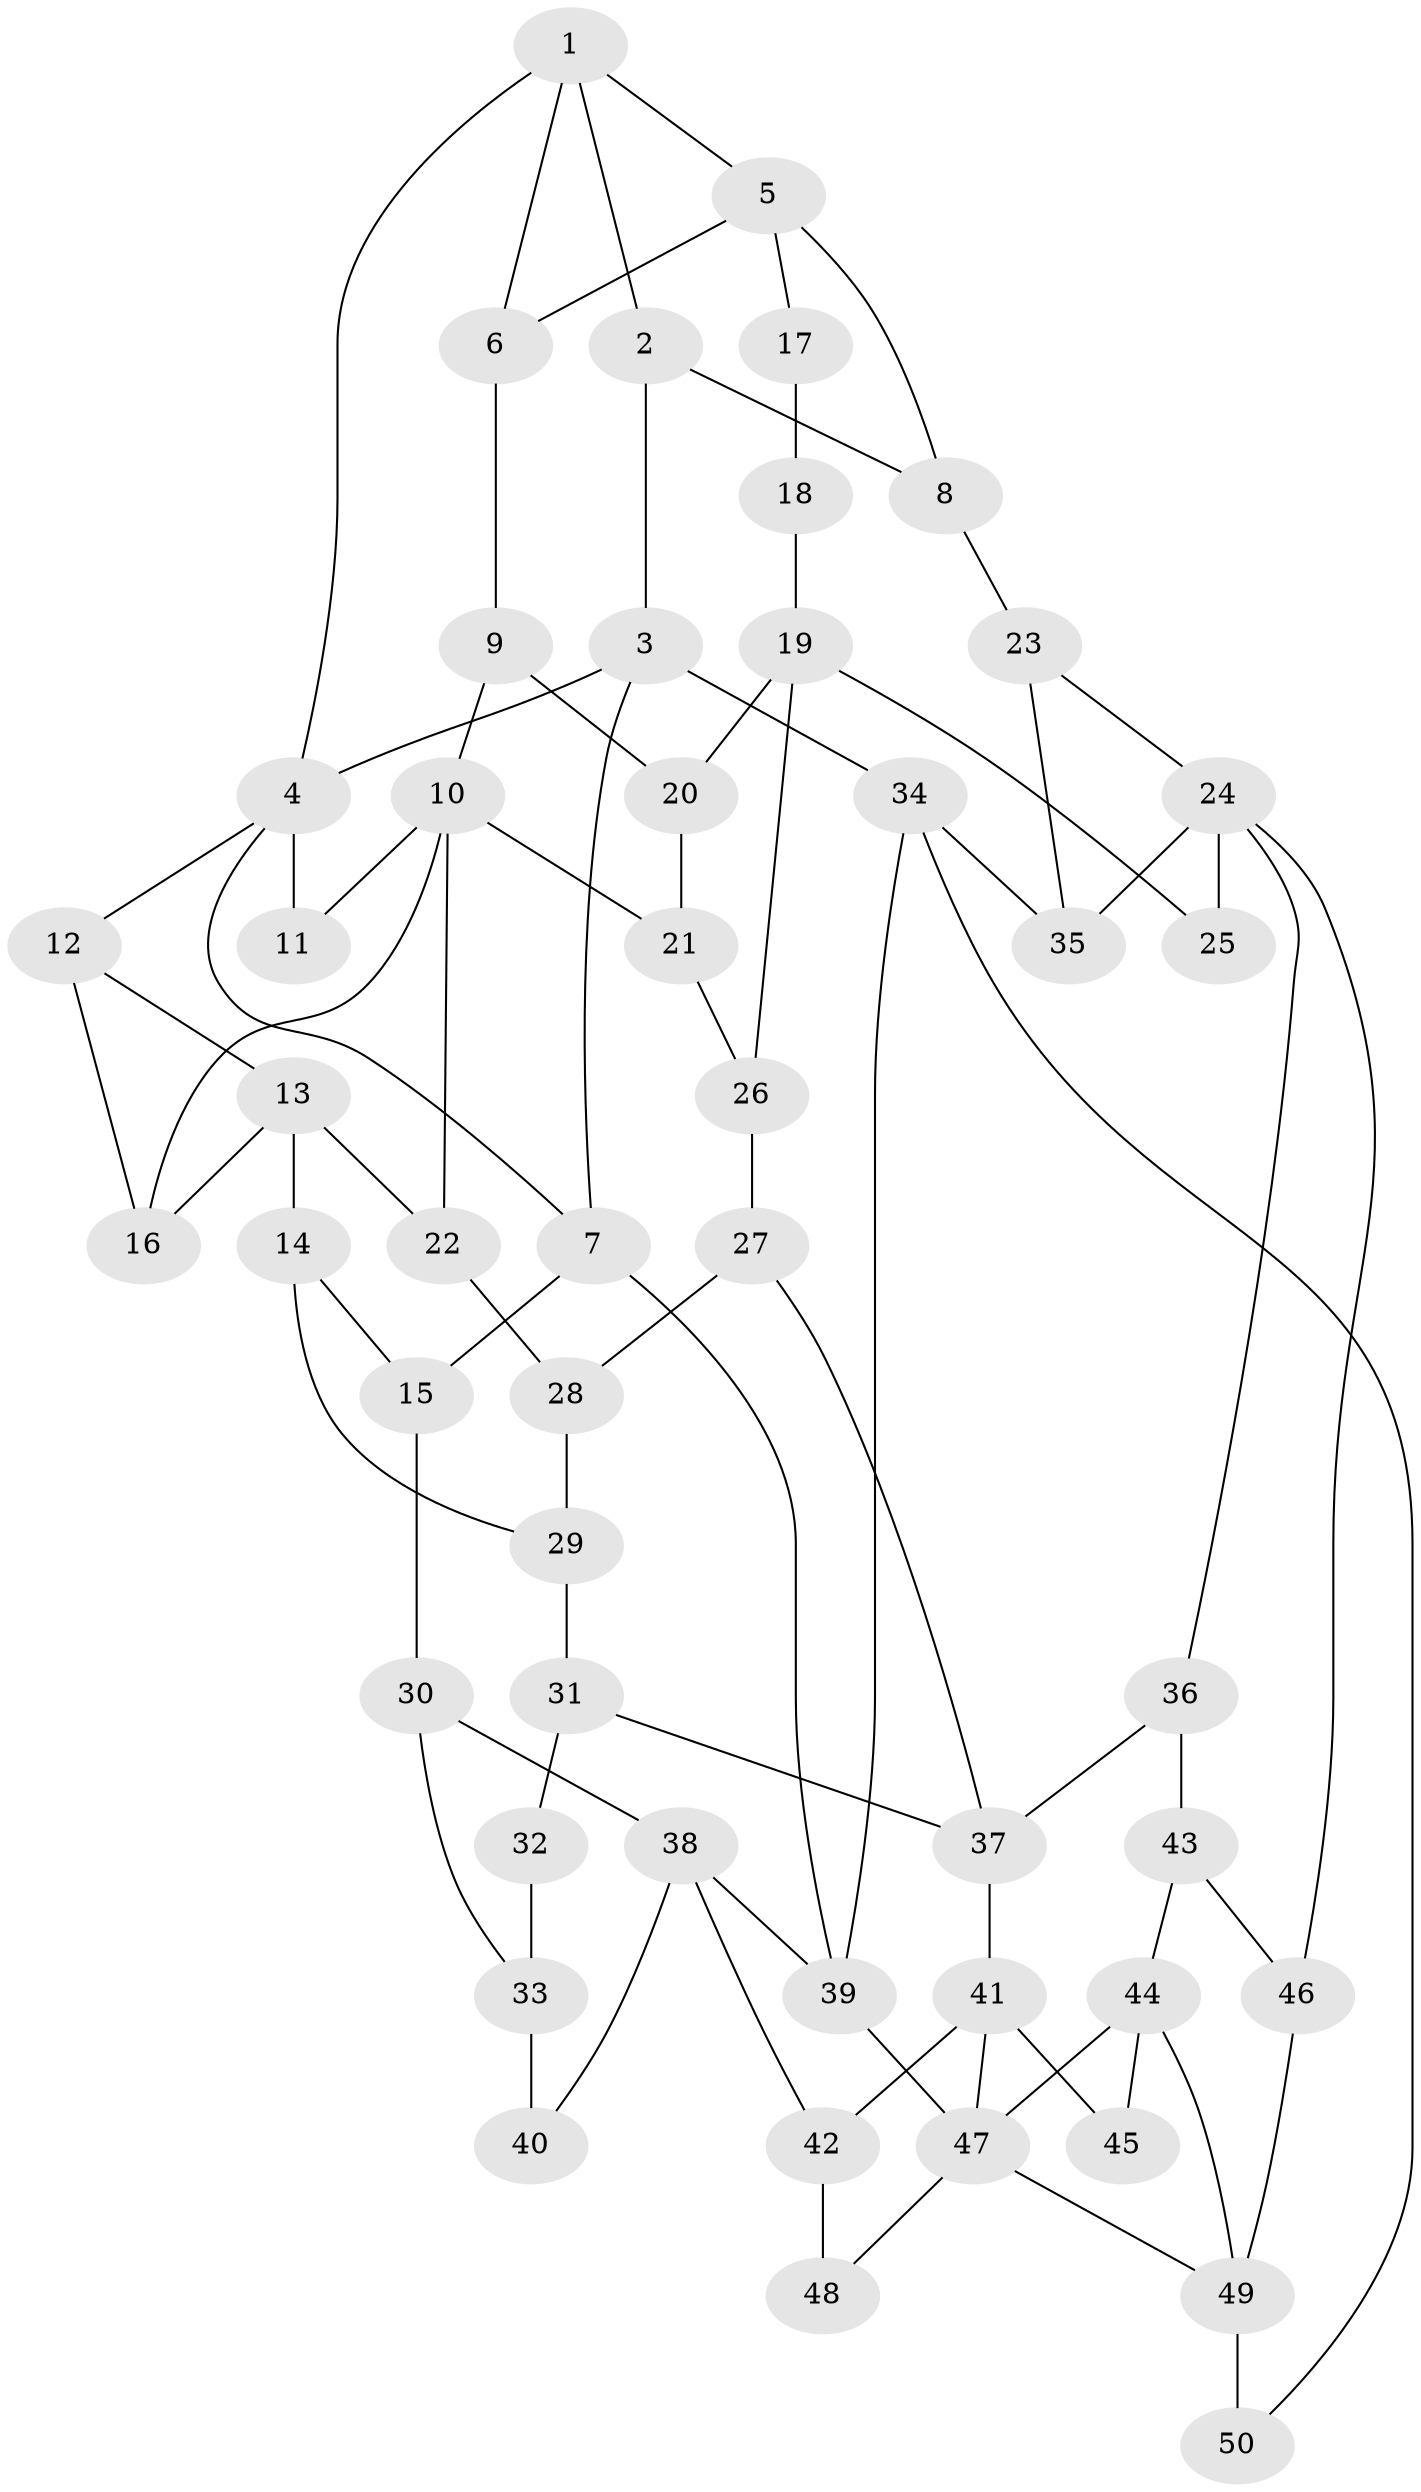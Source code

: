 // original degree distribution, {3: 0.02, 4: 0.24, 5: 0.52, 6: 0.22}
// Generated by graph-tools (version 1.1) at 2025/38/03/09/25 02:38:35]
// undirected, 50 vertices, 81 edges
graph export_dot {
graph [start="1"]
  node [color=gray90,style=filled];
  1;
  2;
  3;
  4;
  5;
  6;
  7;
  8;
  9;
  10;
  11;
  12;
  13;
  14;
  15;
  16;
  17;
  18;
  19;
  20;
  21;
  22;
  23;
  24;
  25;
  26;
  27;
  28;
  29;
  30;
  31;
  32;
  33;
  34;
  35;
  36;
  37;
  38;
  39;
  40;
  41;
  42;
  43;
  44;
  45;
  46;
  47;
  48;
  49;
  50;
  1 -- 2 [weight=1.0];
  1 -- 4 [weight=1.0];
  1 -- 5 [weight=1.0];
  1 -- 6 [weight=1.0];
  2 -- 3 [weight=1.0];
  2 -- 8 [weight=1.0];
  3 -- 4 [weight=1.0];
  3 -- 7 [weight=1.0];
  3 -- 34 [weight=1.0];
  4 -- 7 [weight=1.0];
  4 -- 11 [weight=1.0];
  4 -- 12 [weight=1.0];
  5 -- 6 [weight=2.0];
  5 -- 8 [weight=1.0];
  5 -- 17 [weight=2.0];
  6 -- 9 [weight=1.0];
  7 -- 15 [weight=2.0];
  7 -- 39 [weight=1.0];
  8 -- 23 [weight=1.0];
  9 -- 10 [weight=1.0];
  9 -- 20 [weight=1.0];
  10 -- 11 [weight=2.0];
  10 -- 16 [weight=1.0];
  10 -- 21 [weight=1.0];
  10 -- 22 [weight=1.0];
  12 -- 13 [weight=1.0];
  12 -- 16 [weight=1.0];
  13 -- 14 [weight=2.0];
  13 -- 16 [weight=1.0];
  13 -- 22 [weight=2.0];
  14 -- 15 [weight=2.0];
  14 -- 29 [weight=1.0];
  15 -- 30 [weight=2.0];
  17 -- 18 [weight=1.0];
  18 -- 19 [weight=2.0];
  19 -- 20 [weight=1.0];
  19 -- 25 [weight=2.0];
  19 -- 26 [weight=1.0];
  20 -- 21 [weight=1.0];
  21 -- 26 [weight=1.0];
  22 -- 28 [weight=1.0];
  23 -- 24 [weight=1.0];
  23 -- 35 [weight=1.0];
  24 -- 25 [weight=2.0];
  24 -- 35 [weight=1.0];
  24 -- 36 [weight=1.0];
  24 -- 46 [weight=1.0];
  26 -- 27 [weight=1.0];
  27 -- 28 [weight=1.0];
  27 -- 37 [weight=1.0];
  28 -- 29 [weight=1.0];
  29 -- 31 [weight=1.0];
  30 -- 33 [weight=2.0];
  30 -- 38 [weight=1.0];
  31 -- 32 [weight=1.0];
  31 -- 37 [weight=1.0];
  32 -- 33 [weight=2.0];
  33 -- 40 [weight=2.0];
  34 -- 35 [weight=1.0];
  34 -- 39 [weight=1.0];
  34 -- 50 [weight=1.0];
  36 -- 37 [weight=1.0];
  36 -- 43 [weight=1.0];
  37 -- 41 [weight=2.0];
  38 -- 39 [weight=1.0];
  38 -- 40 [weight=1.0];
  38 -- 42 [weight=2.0];
  39 -- 47 [weight=1.0];
  41 -- 42 [weight=2.0];
  41 -- 45 [weight=1.0];
  41 -- 47 [weight=1.0];
  42 -- 48 [weight=2.0];
  43 -- 44 [weight=1.0];
  43 -- 46 [weight=1.0];
  44 -- 45 [weight=2.0];
  44 -- 47 [weight=1.0];
  44 -- 49 [weight=2.0];
  46 -- 49 [weight=1.0];
  47 -- 48 [weight=1.0];
  47 -- 49 [weight=1.0];
  49 -- 50 [weight=2.0];
}
